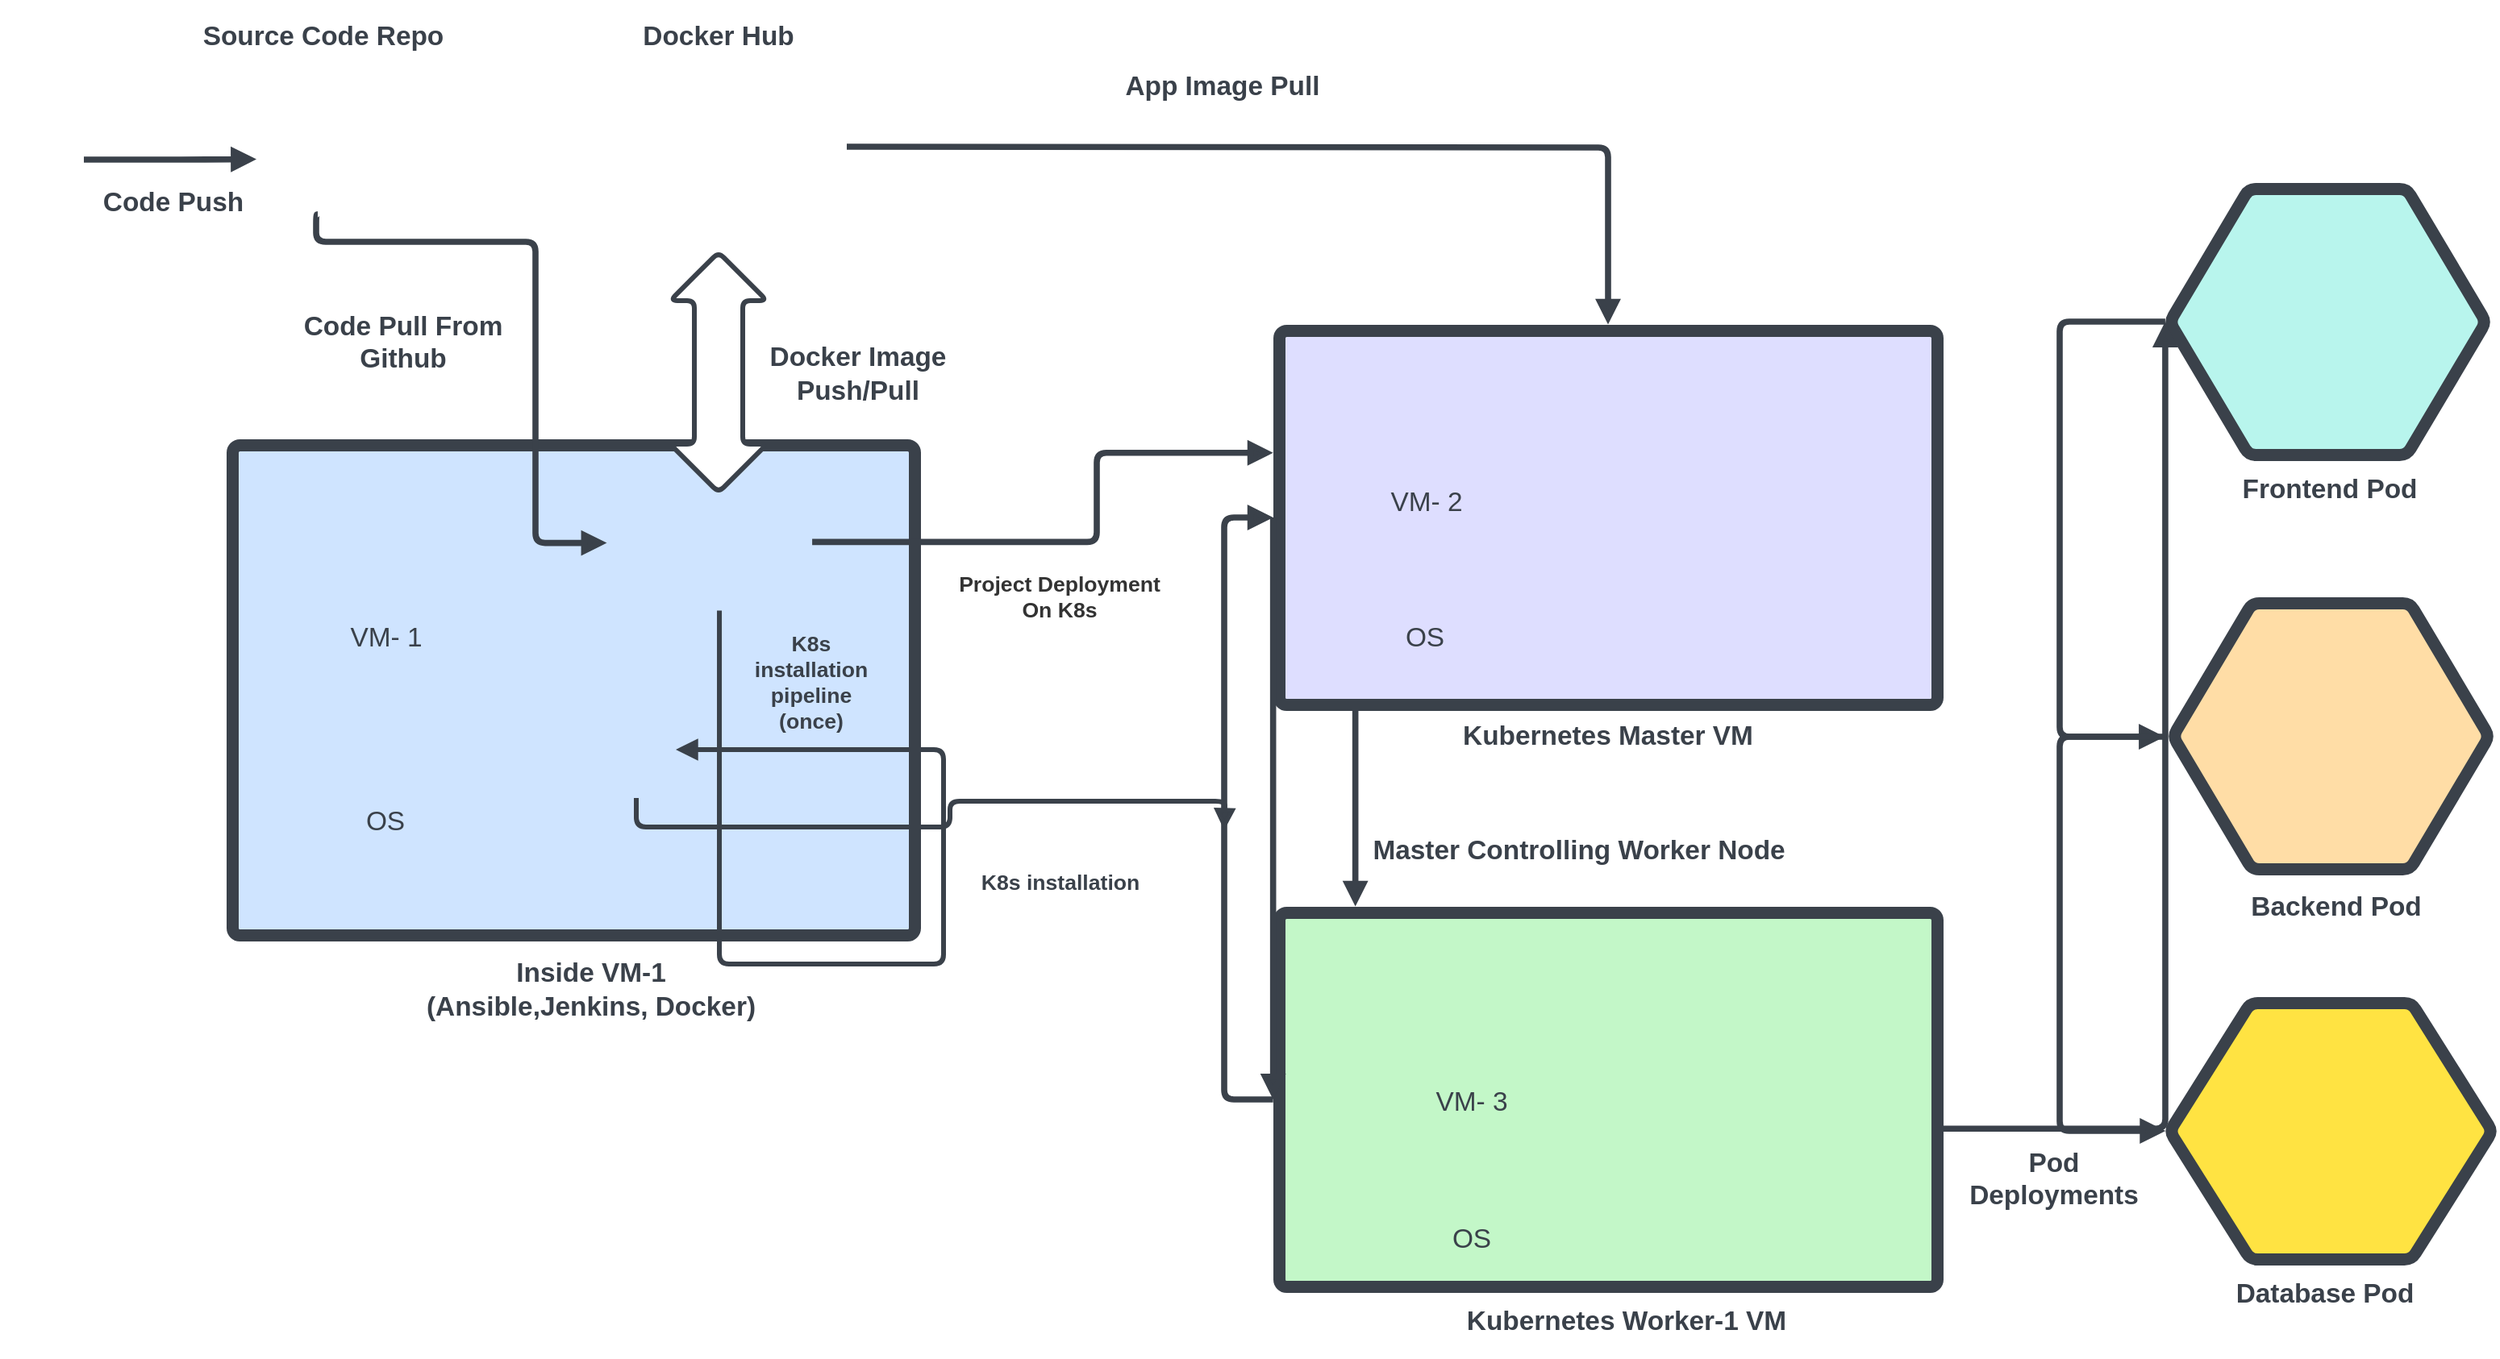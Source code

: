 <mxfile version="21.6.1" type="github">
  <diagram name="Page-1" id="2q4YPqR6SDCzdkbkJhSU">
    <mxGraphModel dx="8116" dy="1942" grid="1" gridSize="10" guides="1" tooltips="1" connect="1" arrows="1" fold="1" page="1" pageScale="1" pageWidth="827" pageHeight="1169" math="0" shadow="0">
      <root>
        <mxCell id="0" />
        <mxCell id="1" parent="0" />
        <mxCell id="Dl-Ma3oMHARwjfBRive8-1" value="" style="html=1;overflow=block;blockSpacing=1;whiteSpace=wrap;fontSize=13;spacing=3.8;strokeColor=#3a414a;strokeOpacity=100;fillOpacity=100;rounded=1;absoluteArcSize=1;arcSize=9;fillColor=#dedeff;strokeWidth=7.5;lucidId=5cT.9N6pU_Mk;" vertex="1" parent="1">
          <mxGeometry x="-5222" y="99" width="408" height="232" as="geometry" />
        </mxCell>
        <mxCell id="Dl-Ma3oMHARwjfBRive8-2" value="" style="html=1;overflow=block;blockSpacing=1;whiteSpace=wrap;fontSize=13;spacing=3.8;strokeColor=#3a414a;strokeOpacity=100;fillOpacity=100;rounded=1;absoluteArcSize=1;arcSize=9;fillColor=#c3f7c8;strokeWidth=7.5;lucidId=9WS.9QL8N6xv;" vertex="1" parent="1">
          <mxGeometry x="-5222" y="460" width="408" height="232" as="geometry" />
        </mxCell>
        <mxCell id="Dl-Ma3oMHARwjfBRive8-3" value="" style="points=[[0.714,0.338,0],[0.549,0.2,0],[0.85,0.198,0]];html=1;overflow=block;blockSpacing=1;whiteSpace=wrap;fontSize=13;spacing=3.8;strokeColor=#3a414a;strokeOpacity=100;fillOpacity=100;rounded=1;absoluteArcSize=1;arcSize=9;fillColor=#cfe4ff;strokeWidth=7.5;lucidId=tHR.RqMFKNO4;" vertex="1" parent="1">
          <mxGeometry x="-5871" y="170" width="423" height="304" as="geometry" />
        </mxCell>
        <mxCell id="Dl-Ma3oMHARwjfBRive8-4" value="" style="html=1;overflow=block;blockSpacing=1;whiteSpace=wrap;shape=image;fontSize=13;spacing=0;strokeColor=none;strokeOpacity=100;strokeWidth=0;image=https://images.lucid.app/images/0839ae5e-1928-40da-9dd1-2a745bce146e/content;imageAspect=0;lucidId=lZQ.nhfzFDih;" vertex="1" parent="1">
          <mxGeometry x="-5615" y="202" width="91" height="60" as="geometry" />
        </mxCell>
        <mxCell id="Dl-Ma3oMHARwjfBRive8-5" value="" style="html=1;overflow=block;blockSpacing=1;whiteSpace=wrap;shape=image;fontSize=13;spacing=0;strokeColor=none;strokeOpacity=100;strokeWidth=0;image=https://images.lucid.app/images/5dbf9200-86ef-41af-bba9-ffb445953cea/content;imageAspect=0;lucidId=1ZQ.fj6Nxm91;" vertex="1" parent="1">
          <mxGeometry x="-5812" y="198" width="73" height="69" as="geometry" />
        </mxCell>
        <mxCell id="Dl-Ma3oMHARwjfBRive8-6" value="" style="html=1;overflow=block;blockSpacing=1;whiteSpace=wrap;shape=image;fontSize=13;spacing=0;strokeColor=none;strokeOpacity=100;strokeWidth=0;image=https://images.lucid.app/images/e62f3f0d-a121-48e8-9074-ace3d86f06e4/content;imageAspect=0;lucidId=Y3Q.VHTpaRUR;" vertex="1" parent="1">
          <mxGeometry x="-4995" y="503" width="166" height="29" as="geometry" />
        </mxCell>
        <mxCell id="Dl-Ma3oMHARwjfBRive8-7" value="" style="html=1;overflow=block;blockSpacing=1;whiteSpace=wrap;shape=image;fontSize=13;spacing=0;strokeColor=none;strokeOpacity=100;strokeWidth=0;image=https://images.lucid.app/images/f6d19e5a-acac-44e6-9520-affb39c4d1e9/content;imageAspect=0;lucidId=G6Q.1mLMZaCx;" vertex="1" parent="1">
          <mxGeometry x="-5645" y="329" width="49" height="60" as="geometry" />
        </mxCell>
        <mxCell id="Dl-Ma3oMHARwjfBRive8-8" value="" style="html=1;overflow=block;blockSpacing=1;whiteSpace=wrap;shape=image;fontSize=13;spacing=0;strokeColor=none;strokeOpacity=100;strokeWidth=0;image=https://images.lucid.app/images/7aab2980-8390-469f-9542-503a8dc7d49c/content;imageAspect=0;lucidId=39Q.k~S7HBWE;" vertex="1" parent="1">
          <mxGeometry x="-5636" y="-64" width="133" height="113" as="geometry" />
        </mxCell>
        <mxCell id="Dl-Ma3oMHARwjfBRive8-9" value="" style="html=1;overflow=block;blockSpacing=1;whiteSpace=wrap;shape=image;fontSize=13;spacing=0;strokeColor=none;strokeOpacity=100;strokeWidth=0;image=https://images.lucid.app/images/96fd7c5d-47f8-4f27-a543-2824d02b5435/content;imageAspect=0;lucidId=p~Q.Xl.0O8On;" vertex="1" parent="1">
          <mxGeometry x="-5856" y="-49" width="76" height="76" as="geometry" />
        </mxCell>
        <mxCell id="Dl-Ma3oMHARwjfBRive8-10" value="" style="html=1;jettySize=18;whiteSpace=wrap;fontSize=13;strokeColor=#3a414a;strokeOpacity=100;strokeWidth=3;rounded=1;arcSize=12;edgeStyle=orthogonalEdgeStyle;startArrow=none;endArrow=block;endFill=1;exitX=0.714;exitY=0.338;exitPerimeter=0;entryX=1;entryY=0.5;entryPerimeter=0;lucidId=QRS.DuhXkL5.;" edge="1" parent="1" source="Dl-Ma3oMHARwjfBRive8-3" target="Dl-Ma3oMHARwjfBRive8-7">
          <mxGeometry width="100" height="100" relative="1" as="geometry">
            <Array as="points" />
          </mxGeometry>
        </mxCell>
        <mxCell id="Dl-Ma3oMHARwjfBRive8-11" value="" style="html=1;jettySize=18;whiteSpace=wrap;fontSize=13;strokeColor=#3a414a;strokeOpacity=100;strokeWidth=3.8;rounded=1;arcSize=12;edgeStyle=orthogonalEdgeStyle;startArrow=none;endArrow=block;endFill=1;exitX=0.5;exitY=1;exitPerimeter=0;entryX=0.549;entryY=0.2;entryPerimeter=0;lucidId=YYS.RZbuwzPK;" edge="1" parent="1" source="Dl-Ma3oMHARwjfBRive8-9" target="Dl-Ma3oMHARwjfBRive8-3">
          <mxGeometry width="100" height="100" relative="1" as="geometry">
            <Array as="points">
              <mxPoint x="-5819" y="44" />
              <mxPoint x="-5683" y="44" />
              <mxPoint x="-5683" y="231" />
            </Array>
          </mxGeometry>
        </mxCell>
        <mxCell id="Dl-Ma3oMHARwjfBRive8-12" value="VM- 1" style="html=1;overflow=block;blockSpacing=1;whiteSpace=wrap;fontSize=16.7;fontColor=#3a414a;spacing=3.8;strokeOpacity=0;fillOpacity=0;rounded=1;absoluteArcSize=1;arcSize=9;fillColor=#ffffff;strokeWidth=0.8;lucidId=PZS.uT0q8Rq6;" vertex="1" parent="1">
          <mxGeometry x="-5821" y="276" width="91" height="25" as="geometry" />
        </mxCell>
        <mxCell id="Dl-Ma3oMHARwjfBRive8-13" value="Inside VM-1 (Ansible,Jenkins, Docker)" style="html=1;overflow=block;blockSpacing=1;whiteSpace=wrap;fontSize=16.7;fontColor=#3a414a;fontStyle=1;spacing=3.8;strokeOpacity=0;fillOpacity=0;rounded=1;absoluteArcSize=1;arcSize=9;fillColor=#ffffff;strokeWidth=0.8;lucidId=z0S.VyMDvYpo;" vertex="1" parent="1">
          <mxGeometry x="-5760" y="475" width="223" height="65" as="geometry" />
        </mxCell>
        <mxCell id="Dl-Ma3oMHARwjfBRive8-14" value="" style="html=1;overflow=block;blockSpacing=1;whiteSpace=wrap;shape=image;fontSize=13;spacing=0;strokeColor=none;strokeOpacity=100;strokeWidth=0;image=https://images.lucid.app/images/c1e099dd-e6ca-48bb-b745-3d01dbec6e6d/content;imageAspect=0;lucidId=u6S.5h0-Gnwb;" vertex="1" parent="1">
          <mxGeometry x="-4980" y="607" width="136" height="36" as="geometry" />
        </mxCell>
        <mxCell id="Dl-Ma3oMHARwjfBRive8-15" value="Kubernetes Worker-1 VM" style="html=1;overflow=block;blockSpacing=1;whiteSpace=wrap;fontSize=16.7;fontColor=#3a414a;fontStyle=1;spacing=3.8;strokeOpacity=0;fillOpacity=0;rounded=1;absoluteArcSize=1;arcSize=9;fillColor=#ffffff;strokeWidth=0.8;lucidId=76S.Ltz0b8oP;" vertex="1" parent="1">
          <mxGeometry x="-5116" y="692" width="219" height="43" as="geometry" />
        </mxCell>
        <mxCell id="Dl-Ma3oMHARwjfBRive8-16" value="" style="html=1;overflow=block;blockSpacing=1;whiteSpace=wrap;shape=image;fontSize=13;spacing=0;strokeColor=none;strokeOpacity=100;strokeWidth=0;image=https://images.lucid.app/images/5dbf9200-86ef-41af-bba9-ffb445953cea/content;imageAspect=0;lucidId=r8S.361AoPXp;" vertex="1" parent="1">
          <mxGeometry x="-5139" y="488" width="73" height="69" as="geometry" />
        </mxCell>
        <mxCell id="Dl-Ma3oMHARwjfBRive8-17" value="VM- 3" style="html=1;overflow=block;blockSpacing=1;whiteSpace=wrap;fontSize=16.7;fontColor=#3a414a;spacing=3.8;strokeOpacity=0;fillOpacity=0;rounded=1;absoluteArcSize=1;arcSize=9;fillColor=#ffffff;strokeWidth=0.8;lucidId=r8S.nkG5t3qW;" vertex="1" parent="1">
          <mxGeometry x="-5148" y="564" width="91" height="25" as="geometry" />
        </mxCell>
        <mxCell id="Dl-Ma3oMHARwjfBRive8-18" value="" style="html=1;overflow=block;blockSpacing=1;whiteSpace=wrap;shape=image;fontSize=13;spacing=0;strokeColor=none;strokeOpacity=100;strokeWidth=0;image=https://images.lucid.app/images/e964a3ed-ce19-4549-9dbc-fba7efb3c672/content;imageAspect=0;lucidId=y9S.GDf.oGoq;" vertex="1" parent="1">
          <mxGeometry x="-5176" y="612" width="136" height="26" as="geometry" />
        </mxCell>
        <mxCell id="Dl-Ma3oMHARwjfBRive8-19" value="OS" style="html=1;overflow=block;blockSpacing=1;whiteSpace=wrap;fontSize=16.7;fontColor=#3a414a;spacing=3.8;strokeOpacity=0;fillOpacity=0;rounded=1;absoluteArcSize=1;arcSize=9;fillColor=#ffffff;strokeWidth=0.8;lucidId=g-S.Ra3ovH3f;" vertex="1" parent="1">
          <mxGeometry x="-5125" y="649" width="45" height="22" as="geometry" />
        </mxCell>
        <mxCell id="Dl-Ma3oMHARwjfBRive8-20" value="" style="html=1;overflow=block;blockSpacing=1;whiteSpace=wrap;shape=image;fontSize=13;spacing=0;strokeColor=none;strokeOpacity=100;strokeWidth=0;image=https://images.lucid.app/images/77aa2bb6-9937-4ae3-a3e1-917ee15fafa7/content;imageAspect=0;lucidId=PaT.EkcdLVLc;" vertex="1" parent="1">
          <mxGeometry x="-5821" y="357" width="110" height="26" as="geometry" />
        </mxCell>
        <mxCell id="Dl-Ma3oMHARwjfBRive8-21" value="OS" style="html=1;overflow=block;blockSpacing=1;whiteSpace=wrap;fontSize=16.7;fontColor=#3a414a;spacing=3.8;strokeOpacity=0;fillOpacity=0;rounded=1;absoluteArcSize=1;arcSize=9;fillColor=#ffffff;strokeWidth=0.8;lucidId=~aT.bKo5OBzp;" vertex="1" parent="1">
          <mxGeometry x="-5806" y="386" width="60" height="35" as="geometry" />
        </mxCell>
        <mxCell id="Dl-Ma3oMHARwjfBRive8-22" value="Source Code Repo" style="html=1;overflow=block;blockSpacing=1;whiteSpace=wrap;fontSize=16.7;fontColor=#3a414a;fontStyle=1;spacing=3.8;strokeOpacity=0;fillOpacity=0;rounded=1;absoluteArcSize=1;arcSize=9;fillColor=#ffffff;strokeWidth=0.8;lucidId=rfT.Em8CiN_r;" vertex="1" parent="1">
          <mxGeometry x="-5909" y="-105" width="189" height="43" as="geometry" />
        </mxCell>
        <mxCell id="Dl-Ma3oMHARwjfBRive8-23" value="" style="shape=doubleArrow;arrowWidth=0.5;arrowSize=0.201;whiteSpace=wrap;fontSize=13;spacing=3.8;strokeColor=#3a414a;strokeOpacity=100;rounded=1;absoluteArcSize=1;arcSize=9;rotation=-270;strokeWidth=3;html=1;" vertex="1" parent="1">
          <mxGeometry x="-5644" y="95" width="149" height="60" as="geometry" />
        </mxCell>
        <mxCell id="Dl-Ma3oMHARwjfBRive8-24" value="Docker Hub" style="html=1;overflow=block;blockSpacing=1;whiteSpace=wrap;fontSize=16.7;fontColor=#3a414a;fontStyle=1;spacing=3.8;strokeOpacity=0;fillOpacity=0;rounded=1;absoluteArcSize=1;arcSize=9;fillColor=#ffffff;strokeWidth=0.8;lucidId=KgT.KoDKqtLL;" vertex="1" parent="1">
          <mxGeometry x="-5660" y="-105" width="181" height="43" as="geometry" />
        </mxCell>
        <mxCell id="Dl-Ma3oMHARwjfBRive8-25" value="" style="html=1;overflow=block;blockSpacing=1;whiteSpace=wrap;shape=image;fontSize=13;spacing=0;strokeColor=none;strokeOpacity=100;strokeWidth=0;image=https://images.lucid.app/images/5dbf9200-86ef-41af-bba9-ffb445953cea/content;imageAspect=0;lucidId=JkT.e7GCexTi;" vertex="1" parent="1">
          <mxGeometry x="-5167" y="116" width="73" height="69" as="geometry" />
        </mxCell>
        <mxCell id="Dl-Ma3oMHARwjfBRive8-26" value="VM- 2" style="html=1;overflow=block;blockSpacing=1;whiteSpace=wrap;fontSize=16.7;fontColor=#3a414a;spacing=3.8;strokeOpacity=0;fillOpacity=0;rounded=1;absoluteArcSize=1;arcSize=9;fillColor=#ffffff;strokeWidth=0.8;lucidId=JkT.Df7ssC.j;" vertex="1" parent="1">
          <mxGeometry x="-5176" y="192" width="91" height="25" as="geometry" />
        </mxCell>
        <mxCell id="Dl-Ma3oMHARwjfBRive8-27" value="" style="html=1;overflow=block;blockSpacing=1;whiteSpace=wrap;shape=image;fontSize=13;spacing=0;strokeColor=none;strokeOpacity=100;strokeWidth=0;image=https://images.lucid.app/images/e964a3ed-ce19-4549-9dbc-fba7efb3c672/content;imageAspect=0;lucidId=JkT.1xe4-brN;" vertex="1" parent="1">
          <mxGeometry x="-5192" y="240" width="136" height="26" as="geometry" />
        </mxCell>
        <mxCell id="Dl-Ma3oMHARwjfBRive8-28" value="OS" style="html=1;overflow=block;blockSpacing=1;whiteSpace=wrap;fontSize=16.7;fontColor=#3a414a;spacing=3.8;strokeOpacity=0;fillOpacity=0;rounded=1;absoluteArcSize=1;arcSize=9;fillColor=#ffffff;strokeWidth=0.8;lucidId=JkT.MHIBeB4Z;" vertex="1" parent="1">
          <mxGeometry x="-5154" y="276" width="45" height="22" as="geometry" />
        </mxCell>
        <mxCell id="Dl-Ma3oMHARwjfBRive8-29" value="" style="html=1;overflow=block;blockSpacing=1;whiteSpace=wrap;shape=image;fontSize=13;spacing=0;strokeColor=none;strokeOpacity=100;strokeWidth=0;image=https://images.lucid.app/images/e62f3f0d-a121-48e8-9074-ace3d86f06e4/content;imageAspect=0;lucidId=8lT.7Z6N0eMg;" vertex="1" parent="1">
          <mxGeometry x="-5003" y="135" width="166" height="29" as="geometry" />
        </mxCell>
        <mxCell id="Dl-Ma3oMHARwjfBRive8-30" value="Kubernetes Master VM" style="html=1;overflow=block;blockSpacing=1;whiteSpace=wrap;fontSize=16.7;fontColor=#3a414a;fontStyle=1;spacing=3.8;strokeOpacity=0;fillOpacity=0;rounded=1;absoluteArcSize=1;arcSize=9;fillColor=#ffffff;strokeWidth=0.8;lucidId=nmT.FwI06Pz1;" vertex="1" parent="1">
          <mxGeometry x="-5139" y="329" width="242" height="43" as="geometry" />
        </mxCell>
        <mxCell id="Dl-Ma3oMHARwjfBRive8-31" value="" style="html=1;jettySize=18;whiteSpace=wrap;fontSize=13;strokeColor=#3a414a;strokeOpacity=100;strokeWidth=3.8;rounded=1;arcSize=12;edgeStyle=orthogonalEdgeStyle;startArrow=none;endArrow=block;endFill=1;exitX=-0.009;exitY=0.5;exitPerimeter=0;entryX=-0.009;entryY=0.5;entryPerimeter=0;lucidId=1nT.b-Emo-m5;" edge="1" parent="1" source="Dl-Ma3oMHARwjfBRive8-2" target="Dl-Ma3oMHARwjfBRive8-1">
          <mxGeometry width="100" height="100" relative="1" as="geometry">
            <Array as="points">
              <mxPoint x="-5256" y="576" />
              <mxPoint x="-5256" y="215" />
            </Array>
          </mxGeometry>
        </mxCell>
        <mxCell id="Dl-Ma3oMHARwjfBRive8-32" value="" style="html=1;jettySize=18;whiteSpace=wrap;fontSize=13;strokeColor=#3a414a;strokeOpacity=100;strokeWidth=3;rounded=1;arcSize=12;edgeStyle=orthogonalEdgeStyle;startArrow=none;endArrow=block;endFill=1;exitX=0.5;exitY=1;exitPerimeter=0;lucidId=axT.1.Hzexlh;" edge="1" parent="1" source="Dl-Ma3oMHARwjfBRive8-7">
          <mxGeometry width="100" height="100" relative="1" as="geometry">
            <Array as="points" />
            <mxPoint x="-5256" y="409" as="targetPoint" />
          </mxGeometry>
        </mxCell>
        <mxCell id="Dl-Ma3oMHARwjfBRive8-33" value="" style="html=1;jettySize=18;whiteSpace=wrap;fontSize=13;strokeColor=#3a414a;strokeOpacity=100;strokeWidth=3.8;rounded=1;arcSize=12;edgeStyle=orthogonalEdgeStyle;startArrow=none;endArrow=block;endFill=1;exitX=-0.009;exitY=0.5;exitPerimeter=0;entryX=-0.009;entryY=0.5;entryPerimeter=0;lucidId=hAT.N5COAHmj;" edge="1" parent="1" source="Dl-Ma3oMHARwjfBRive8-1" target="Dl-Ma3oMHARwjfBRive8-2">
          <mxGeometry width="100" height="100" relative="1" as="geometry">
            <Array as="points" />
          </mxGeometry>
        </mxCell>
        <mxCell id="Dl-Ma3oMHARwjfBRive8-34" value="" style="html=1;jettySize=18;whiteSpace=wrap;fontSize=13;strokeColor=#3a414a;strokeOpacity=100;strokeWidth=3.8;rounded=1;arcSize=12;edgeStyle=orthogonalEdgeStyle;startArrow=none;endArrow=block;endFill=1;exitX=0.85;exitY=0.198;exitPerimeter=0;entryX=-0.009;entryY=0.327;entryPerimeter=0;lucidId=XIT.VC7dbxih;" edge="1" parent="1" source="Dl-Ma3oMHARwjfBRive8-3" target="Dl-Ma3oMHARwjfBRive8-1">
          <mxGeometry width="100" height="100" relative="1" as="geometry">
            <Array as="points" />
          </mxGeometry>
        </mxCell>
        <mxCell id="Dl-Ma3oMHARwjfBRive8-35" value="K8s installation pipeline&#xa;(once)" style="html=1;overflow=block;blockSpacing=1;whiteSpace=wrap;fontSize=13.3;fontColor=#3a414a;fontStyle=1;spacing=3.8;strokeOpacity=0;fillOpacity=0;rounded=1;absoluteArcSize=1;arcSize=9;fillColor=#ffffff;strokeWidth=0.8;lucidId=VKT.ej1UwtpI;" vertex="1" parent="1">
          <mxGeometry x="-5553" y="282" width="82" height="69" as="geometry" />
        </mxCell>
        <mxCell id="Dl-Ma3oMHARwjfBRive8-36" value="" style="html=1;overflow=block;blockSpacing=1;whiteSpace=wrap;shape=image;fontSize=13;spacing=0;strokeColor=none;strokeOpacity=100;strokeWidth=0;image=https://images.lucid.app/images/c1e099dd-e6ca-48bb-b745-3d01dbec6e6d/content;imageAspect=0;lucidId=SbU.c.XyZLue;" vertex="1" parent="1">
          <mxGeometry x="-4980" y="235" width="136" height="36" as="geometry" />
        </mxCell>
        <mxCell id="Dl-Ma3oMHARwjfBRive8-37" value="" style="html=1;overflow=block;blockSpacing=1;whiteSpace=wrap;shape=hexagon;perimeter=hexagonPerimeter2;fontSize=13;spacing=3.8;strokeColor=#3a414a;strokeOpacity=100;fillOpacity=100;rounded=1;absoluteArcSize=1;arcSize=9;fillColor=#b8f5ed;strokeWidth=7.5;lucidId=JK9.-~.FRcrR;" vertex="1" parent="1">
          <mxGeometry x="-4670" y="11" width="196" height="165" as="geometry" />
        </mxCell>
        <mxCell id="Dl-Ma3oMHARwjfBRive8-38" value="" style="html=1;overflow=block;blockSpacing=1;whiteSpace=wrap;shape=hexagon;perimeter=hexagonPerimeter2;fontSize=13;spacing=3.8;strokeColor=#3a414a;strokeOpacity=100;fillOpacity=100;rounded=1;absoluteArcSize=1;arcSize=9;fillColor=#ffe342;strokeWidth=7.5;lucidId=YL9.nkwOdMao;" vertex="1" parent="1">
          <mxGeometry x="-4670" y="516" width="200" height="159" as="geometry" />
        </mxCell>
        <mxCell id="Dl-Ma3oMHARwjfBRive8-39" value="" style="html=1;overflow=block;blockSpacing=1;whiteSpace=wrap;shape=image;fontSize=13;spacing=0;strokeColor=none;strokeOpacity=100;strokeWidth=0;image=https://images.lucid.app/images/dbb38b29-7718-4d9d-9f7a-e53da1248f42/content;imageAspect=0;lucidId=8M9.2MrHBkjj;" vertex="1" parent="1">
          <mxGeometry x="-4605" y="556" width="70" height="70" as="geometry" />
        </mxCell>
        <mxCell id="Dl-Ma3oMHARwjfBRive8-40" value="" style="html=1;jettySize=18;whiteSpace=wrap;fontSize=13;strokeColor=#3a414a;strokeOpacity=100;strokeWidth=3.8;rounded=1;arcSize=12;edgeStyle=orthogonalEdgeStyle;startArrow=none;endArrow=block;endFill=1;exitX=1.009;exitY=0.578;exitPerimeter=0;entryX=-0.013;entryY=0.5;entryPerimeter=0;lucidId=DP9.rQM4Gykp;" edge="1" parent="1" source="Dl-Ma3oMHARwjfBRive8-2" target="Dl-Ma3oMHARwjfBRive8-37">
          <mxGeometry width="100" height="100" relative="1" as="geometry">
            <Array as="points" />
          </mxGeometry>
        </mxCell>
        <mxCell id="Dl-Ma3oMHARwjfBRive8-41" value="" style="html=1;jettySize=18;whiteSpace=wrap;fontSize=13;strokeColor=#3a414a;strokeOpacity=100;strokeWidth=3.8;rounded=1;arcSize=12;edgeStyle=orthogonalEdgeStyle;startArrow=none;endArrow=block;endFill=1;exitX=-0.013;exitY=0.5;exitPerimeter=0;lucidId=6P9.b3fOKasf;" edge="1" parent="1" source="Dl-Ma3oMHARwjfBRive8-37">
          <mxGeometry width="100" height="100" relative="1" as="geometry">
            <Array as="points">
              <mxPoint x="-4738" y="94" />
              <mxPoint x="-4738" y="351" />
            </Array>
            <mxPoint x="-4673" y="351" as="targetPoint" />
          </mxGeometry>
        </mxCell>
        <mxCell id="Dl-Ma3oMHARwjfBRive8-42" value="" style="html=1;jettySize=18;whiteSpace=wrap;fontSize=13;strokeColor=#3a414a;strokeOpacity=100;strokeWidth=3.8;rounded=1;arcSize=12;edgeStyle=orthogonalEdgeStyle;startArrow=none;endArrow=block;endFill=1;entryX=-0.012;entryY=0.5;entryPerimeter=0;lucidId=kQ9.VC3y0YKi;" edge="1" parent="1" target="Dl-Ma3oMHARwjfBRive8-38">
          <mxGeometry width="100" height="100" relative="1" as="geometry">
            <Array as="points">
              <mxPoint x="-4738" y="351" />
              <mxPoint x="-4738" y="595" />
            </Array>
            <mxPoint x="-4673" y="351" as="sourcePoint" />
          </mxGeometry>
        </mxCell>
        <mxCell id="Dl-Ma3oMHARwjfBRive8-43" value="Frontend Pod" style="html=1;overflow=block;blockSpacing=1;whiteSpace=wrap;fontSize=16.7;fontColor=#3a414a;fontStyle=1;spacing=3.8;strokeOpacity=0;fillOpacity=0;rounded=1;absoluteArcSize=1;arcSize=9;fillColor=#ffffff;strokeWidth=0.8;lucidId=xm-.19RdNuK6;" vertex="1" parent="1">
          <mxGeometry x="-4661" y="176" width="181" height="43" as="geometry" />
        </mxCell>
        <mxCell id="Dl-Ma3oMHARwjfBRive8-44" value="Backend Pod" style="html=1;overflow=block;blockSpacing=1;whiteSpace=wrap;fontSize=16.7;fontColor=#3a414a;fontStyle=1;spacing=3.8;strokeOpacity=0;fillOpacity=0;rounded=1;absoluteArcSize=1;arcSize=9;fillColor=#ffffff;strokeWidth=0.8;lucidId=8m-.U~st~yzF;" vertex="1" parent="1">
          <mxGeometry x="-4659" y="434" width="185" height="45" as="geometry" />
        </mxCell>
        <mxCell id="Dl-Ma3oMHARwjfBRive8-45" value="Database Pod" style="html=1;overflow=block;blockSpacing=1;whiteSpace=wrap;fontSize=16.7;fontColor=#3a414a;fontStyle=1;spacing=3.8;strokeOpacity=0;fillOpacity=0;rounded=1;absoluteArcSize=1;arcSize=9;fillColor=#ffffff;strokeWidth=0.8;lucidId=Gn-.EIRxfufm;" vertex="1" parent="1">
          <mxGeometry x="-4664" y="675" width="181" height="43" as="geometry" />
        </mxCell>
        <mxCell id="Dl-Ma3oMHARwjfBRive8-46" value="Pod Deployments" style="html=1;overflow=block;blockSpacing=1;whiteSpace=wrap;fontSize=16.7;fontColor=#3a414a;fontStyle=1;spacing=3.8;strokeOpacity=0;fillOpacity=0;rounded=1;absoluteArcSize=1;arcSize=9;fillColor=#ffffff;strokeWidth=0.8;lucidId=No-.lvnoJMJM;" vertex="1" parent="1">
          <mxGeometry x="-4802" y="602" width="121" height="46" as="geometry" />
        </mxCell>
        <mxCell id="Dl-Ma3oMHARwjfBRive8-47" value="Docker Image Push/Pull" style="html=1;overflow=block;blockSpacing=1;whiteSpace=wrap;fontSize=16.7;fontColor=#3a414a;fontStyle=1;spacing=3.8;strokeOpacity=0;fillOpacity=0;rounded=1;absoluteArcSize=1;arcSize=9;fillColor=#ffffff;strokeWidth=0.8;lucidId=Dp-.tNbPMVZ.;" vertex="1" parent="1">
          <mxGeometry x="-5547" y="99" width="128" height="53" as="geometry" />
        </mxCell>
        <mxCell id="Dl-Ma3oMHARwjfBRive8-48" value="Code Pull From Github" style="html=1;overflow=block;blockSpacing=1;whiteSpace=wrap;fontSize=16.7;fontColor=#3a414a;fontStyle=1;spacing=3.8;strokeOpacity=0;fillOpacity=0;rounded=1;absoluteArcSize=1;arcSize=9;fillColor=#ffffff;strokeWidth=0.8;lucidId=_p-.m4A0VA30;" vertex="1" parent="1">
          <mxGeometry x="-5834" y="83" width="138" height="43" as="geometry" />
        </mxCell>
        <mxCell id="Dl-Ma3oMHARwjfBRive8-49" value="Project Deployment&#xa;On K8s" style="html=1;overflow=block;blockSpacing=1;whiteSpace=wrap;fontSize=13.3;fontColor=#333333;fontStyle=1;align=center;spacing=3.8;strokeOpacity=0;fillOpacity=0;rounded=1;absoluteArcSize=1;arcSize=9;fillColor=#ffffff;strokeWidth=0.8;lucidId=1q-.gLM~SQ97;" vertex="1" parent="1">
          <mxGeometry x="-5426" y="240" width="136" height="48" as="geometry" />
        </mxCell>
        <mxCell id="Dl-Ma3oMHARwjfBRive8-50" value="" style="html=1;overflow=block;blockSpacing=1;whiteSpace=wrap;shape=image;fontSize=13;spacing=0;strokeColor=none;strokeOpacity=100;strokeWidth=0;image=https://images.lucid.app/images/9f01b302-5040-4e6e-be54-d4b0a862a444/content;imageAspect=0;lucidId=st-.MnG1-Kka;" vertex="1" parent="1">
          <mxGeometry x="-6015" y="-30" width="52" height="46" as="geometry" />
        </mxCell>
        <mxCell id="Dl-Ma3oMHARwjfBRive8-51" value="" style="html=1;jettySize=18;whiteSpace=wrap;fontSize=13;strokeColor=#3a414a;strokeOpacity=100;strokeWidth=3.8;rounded=1;arcSize=12;edgeStyle=orthogonalEdgeStyle;startArrow=none;endArrow=block;endFill=1;exitX=1;exitY=0.5;exitPerimeter=0;entryX=0;entryY=0.55;entryPerimeter=0;lucidId=3t-.5YrvoPGL;" edge="1" parent="1" source="Dl-Ma3oMHARwjfBRive8-50" target="Dl-Ma3oMHARwjfBRive8-9">
          <mxGeometry width="100" height="100" relative="1" as="geometry">
            <Array as="points" />
          </mxGeometry>
        </mxCell>
        <mxCell id="Dl-Ma3oMHARwjfBRive8-52" value="Code Push" style="html=1;overflow=block;blockSpacing=1;whiteSpace=wrap;fontSize=16.7;fontColor=#3a414a;fontStyle=1;spacing=3.8;strokeOpacity=0;fillOpacity=0;rounded=1;absoluteArcSize=1;arcSize=9;fillColor=#ffffff;strokeWidth=0.8;lucidId=mu-.389LFaOt;" vertex="1" parent="1">
          <mxGeometry x="-5959" y="3" width="103" height="34" as="geometry" />
        </mxCell>
        <mxCell id="Dl-Ma3oMHARwjfBRive8-53" value="K8s installation" style="html=1;overflow=block;blockSpacing=1;whiteSpace=wrap;fontSize=13.3;fontColor=#3a414a;fontStyle=1;spacing=3.8;strokeOpacity=0;fillOpacity=0;rounded=1;absoluteArcSize=1;arcSize=9;fillColor=#ffffff;strokeWidth=0.8;lucidId=Kv-.YQGEegtq;" vertex="1" parent="1">
          <mxGeometry x="-5413" y="422" width="111" height="38" as="geometry" />
        </mxCell>
        <mxCell id="Dl-Ma3oMHARwjfBRive8-54" value="" style="html=1;jettySize=18;whiteSpace=wrap;fontSize=13;strokeColor=#3a414a;strokeOpacity=100;strokeWidth=3.8;rounded=1;arcSize=12;edgeStyle=orthogonalEdgeStyle;startArrow=none;endArrow=block;endFill=1;exitX=0.116;exitY=1.016;exitPerimeter=0;entryX=0.116;entryY=-0.016;entryPerimeter=0;lucidId=FA-.fLKL1OzZ;" edge="1" parent="1" source="Dl-Ma3oMHARwjfBRive8-1" target="Dl-Ma3oMHARwjfBRive8-2">
          <mxGeometry width="100" height="100" relative="1" as="geometry">
            <Array as="points" />
          </mxGeometry>
        </mxCell>
        <mxCell id="Dl-Ma3oMHARwjfBRive8-55" value="Master Controlling Worker Node" style="html=1;overflow=block;blockSpacing=1;whiteSpace=wrap;fontSize=16.7;fontColor=#3a414a;fontStyle=1;spacing=3.8;strokeOpacity=0;fillOpacity=0;rounded=1;absoluteArcSize=1;arcSize=9;fillColor=#ffffff;strokeWidth=0.8;lucidId=KB-.3CVFowF0;" vertex="1" parent="1">
          <mxGeometry x="-5167" y="398" width="262" height="48" as="geometry" />
        </mxCell>
        <mxCell id="Dl-Ma3oMHARwjfBRive8-56" value="" style="html=1;jettySize=18;whiteSpace=wrap;fontSize=13;strokeColor=#3a414a;strokeOpacity=100;strokeWidth=3.8;rounded=1;arcSize=12;edgeStyle=orthogonalEdgeStyle;startArrow=none;endArrow=block;endFill=1;entryX=0.5;entryY=-0.016;entryPerimeter=0;lucidId=3K-.xUjIa3yi;" edge="1" parent="1" target="Dl-Ma3oMHARwjfBRive8-1">
          <mxGeometry width="100" height="100" relative="1" as="geometry">
            <Array as="points" />
            <mxPoint x="-5490" y="-15" as="sourcePoint" />
          </mxGeometry>
        </mxCell>
        <mxCell id="Dl-Ma3oMHARwjfBRive8-57" value="App Image Pull" style="html=1;overflow=block;blockSpacing=1;whiteSpace=wrap;fontSize=16.7;fontColor=#3a414a;fontStyle=1;spacing=3.8;strokeOpacity=0;fillOpacity=0;rounded=1;absoluteArcSize=1;arcSize=9;fillColor=#ffffff;strokeWidth=0.8;lucidId=qL-.0ig-6EC8;" vertex="1" parent="1">
          <mxGeometry x="-5347" y="-75" width="180" height="45" as="geometry" />
        </mxCell>
        <mxCell id="Dl-Ma3oMHARwjfBRive8-58" value="" style="html=1;overflow=block;blockSpacing=1;whiteSpace=wrap;shape=image;fontSize=13;spacing=0;strokeColor=none;strokeOpacity=100;strokeWidth=0;image=https://images.lucid.app/images/1e4f58bc-8a7c-4b28-a4cd-22fafa59d44f/content;imageAspect=0;lucidId=mT-.AfdQ0012;" vertex="1" parent="1">
          <mxGeometry x="-4614" y="51" width="84" height="84" as="geometry" />
        </mxCell>
        <mxCell id="Dl-Ma3oMHARwjfBRive8-59" value="" style="html=1;overflow=block;blockSpacing=1;whiteSpace=wrap;shape=hexagon;perimeter=hexagonPerimeter2;fontSize=13;spacing=3.8;strokeColor=#3a414a;strokeOpacity=100;fillOpacity=100;rounded=1;absoluteArcSize=1;arcSize=9;fillColor=#ffdda6;strokeWidth=7.5;lucidId=~5-.Xg--fgdE;" vertex="1" parent="1">
          <mxGeometry x="-4668" y="268" width="196" height="165" as="geometry" />
        </mxCell>
        <mxCell id="Dl-Ma3oMHARwjfBRive8-60" value="" style="html=1;overflow=block;blockSpacing=1;whiteSpace=wrap;shape=image;fontSize=13;spacing=0;strokeColor=none;strokeOpacity=100;strokeWidth=0;image=https://images.lucid.app/images/1e4f58bc-8a7c-4b28-a4cd-22fafa59d44f/content;imageAspect=0;lucidId=x6-.PY~SIZo7;" vertex="1" parent="1">
          <mxGeometry x="-4612" y="305" width="84" height="84" as="geometry" />
        </mxCell>
      </root>
    </mxGraphModel>
  </diagram>
</mxfile>
